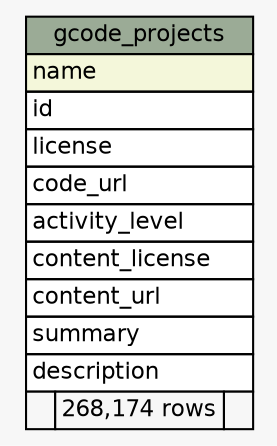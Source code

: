 // dot 2.20.2 on Linux 2.6.32-42-generic-pae
// SchemaSpy rev 590
digraph "gcode_projects" {
  graph [
    rankdir="RL"
    bgcolor="#f7f7f7"
    nodesep="0.18"
    ranksep="0.46"
    fontname="Helvetica"
    fontsize="11"
  ];
  node [
    fontname="Helvetica"
    fontsize="11"
    shape="plaintext"
  ];
  edge [
    arrowsize="0.8"
  ];
  "gcode_projects" [
    label=<
    <TABLE BORDER="0" CELLBORDER="1" CELLSPACING="0" BGCOLOR="#ffffff">
      <TR><TD COLSPAN="3" BGCOLOR="#9bab96" ALIGN="CENTER">gcode_projects</TD></TR>
      <TR><TD PORT="name" COLSPAN="3" BGCOLOR="#f4f7da" ALIGN="LEFT">name</TD></TR>
      <TR><TD PORT="id" COLSPAN="3" ALIGN="LEFT">id</TD></TR>
      <TR><TD PORT="license" COLSPAN="3" ALIGN="LEFT">license</TD></TR>
      <TR><TD PORT="code_url" COLSPAN="3" ALIGN="LEFT">code_url</TD></TR>
      <TR><TD PORT="activity_level" COLSPAN="3" ALIGN="LEFT">activity_level</TD></TR>
      <TR><TD PORT="content_license" COLSPAN="3" ALIGN="LEFT">content_license</TD></TR>
      <TR><TD PORT="content_url" COLSPAN="3" ALIGN="LEFT">content_url</TD></TR>
      <TR><TD PORT="summary" COLSPAN="3" ALIGN="LEFT">summary</TD></TR>
      <TR><TD PORT="description" COLSPAN="3" ALIGN="LEFT">description</TD></TR>
      <TR><TD ALIGN="LEFT" BGCOLOR="#f7f7f7">  </TD><TD ALIGN="RIGHT" BGCOLOR="#f7f7f7">268,174 rows</TD><TD ALIGN="RIGHT" BGCOLOR="#f7f7f7">  </TD></TR>
    </TABLE>>
    URL="tables/gcode_projects.html"
    tooltip="gcode_projects"
  ];
}
